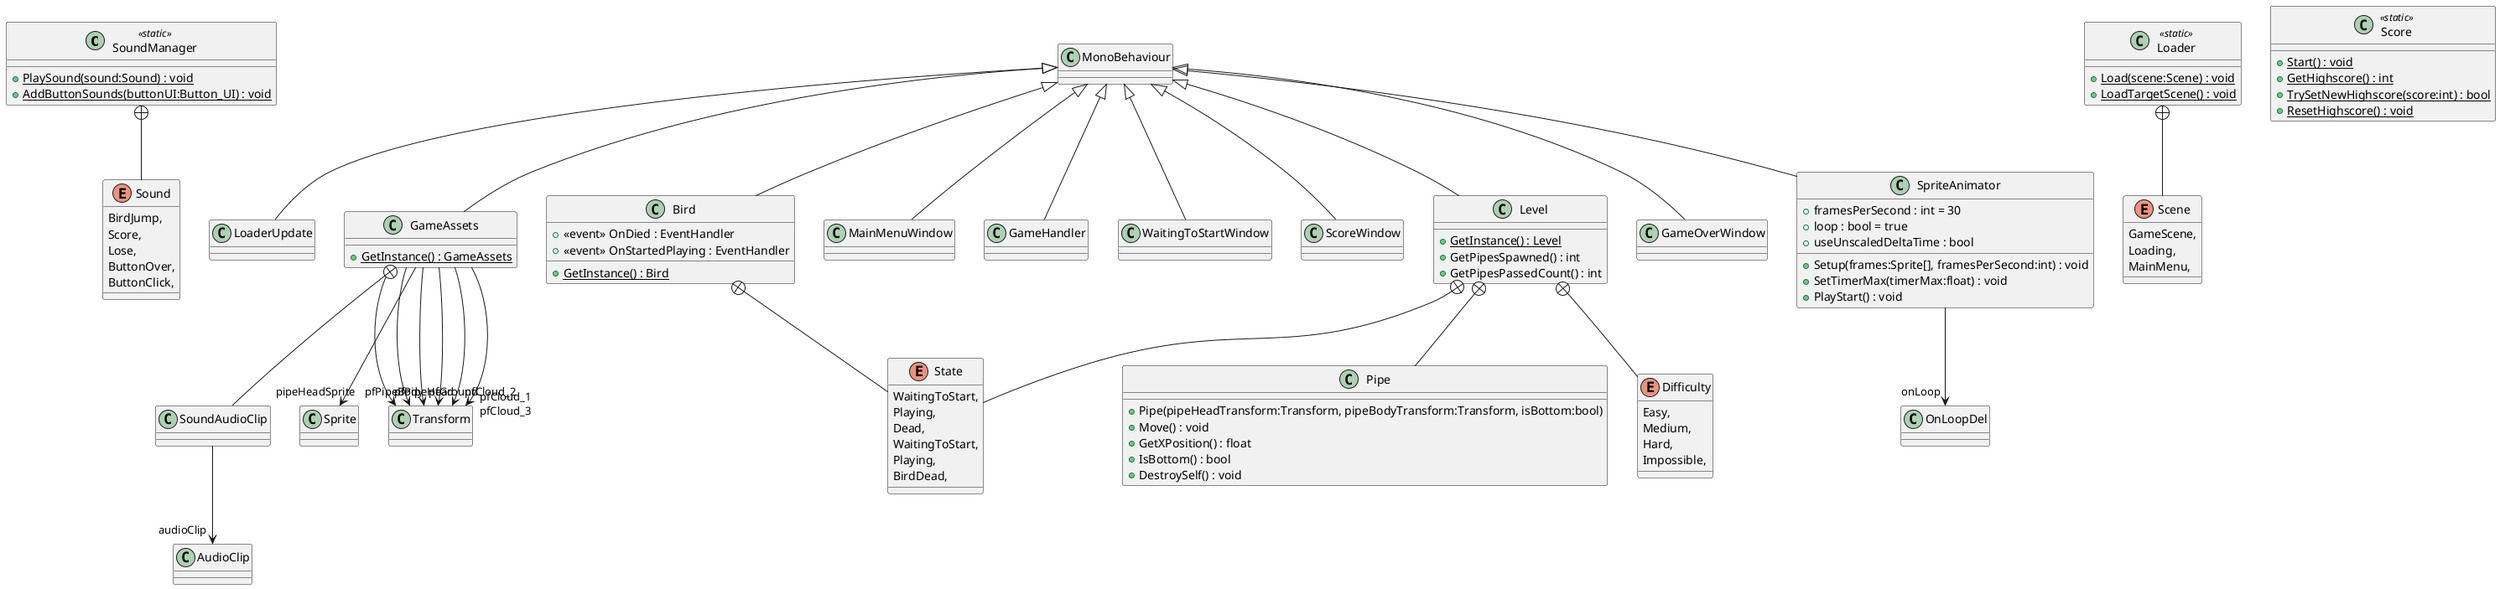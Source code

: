 @startuml
class SoundManager <<static>> {
    + {static} PlaySound(sound:Sound) : void
    + {static} AddButtonSounds(buttonUI:Button_UI) : void
}
enum Sound {
    BirdJump,
    Score,
    Lose,
    ButtonOver,
    ButtonClick,
}
SoundManager +-- Sound
class LoaderUpdate {
}
MonoBehaviour <|-- LoaderUpdate
class Bird {
    + {static} GetInstance() : Bird
    +  <<event>> OnDied : EventHandler 
    +  <<event>> OnStartedPlaying : EventHandler 
}
enum State {
    WaitingToStart,
    Playing,
    Dead,
}
MonoBehaviour <|-- Bird
Bird +-- State
class GameAssets {
    + {static} GetInstance() : GameAssets
}
class SoundAudioClip {
}
MonoBehaviour <|-- GameAssets
GameAssets --> "pipeHeadSprite" Sprite
GameAssets --> "pfPipeHead" Transform
GameAssets --> "pfPipeBody" Transform
GameAssets --> "pfGround" Transform
GameAssets --> "pfCloud_1" Transform
GameAssets --> "pfCloud_2" Transform
GameAssets --> "pfCloud_3" Transform
GameAssets +-- SoundAudioClip
SoundAudioClip --> "audioClip" AudioClip
class MainMenuWindow {
}
MonoBehaviour <|-- MainMenuWindow
class GameHandler {
}
MonoBehaviour <|-- GameHandler
class Loader <<static>> {
    + {static} Load(scene:Scene) : void
    + {static} LoadTargetScene() : void
}
enum Scene {
    GameScene,
    Loading,
    MainMenu,
}
Loader +-- Scene
class WaitingToStartWindow {
}
MonoBehaviour <|-- WaitingToStartWindow
class Score <<static>> {
    + {static} Start() : void
    + {static} GetHighscore() : int
    + {static} TrySetNewHighscore(score:int) : bool
    + {static} ResetHighscore() : void
}
class ScoreWindow {
}
MonoBehaviour <|-- ScoreWindow
class Level {
    + {static} GetInstance() : Level
    + GetPipesSpawned() : int
    + GetPipesPassedCount() : int
}
enum Difficulty {
    Easy,
    Medium,
    Hard,
    Impossible,
}
enum State {
    WaitingToStart,
    Playing,
    BirdDead,
}
class Pipe {
    + Pipe(pipeHeadTransform:Transform, pipeBodyTransform:Transform, isBottom:bool)
    + Move() : void
    + GetXPosition() : float
    + IsBottom() : bool
    + DestroySelf() : void
}
MonoBehaviour <|-- Level
Level +-- Difficulty
Level +-- State
Level +-- Pipe
class GameOverWindow {
}
MonoBehaviour <|-- GameOverWindow
class SpriteAnimator {
    + framesPerSecond : int = 30
    + loop : bool = true
    + useUnscaledDeltaTime : bool
    + Setup(frames:Sprite[], framesPerSecond:int) : void
    + SetTimerMax(timerMax:float) : void
    + PlayStart() : void
}
MonoBehaviour <|-- SpriteAnimator
SpriteAnimator --> "onLoop" OnLoopDel
@enduml
